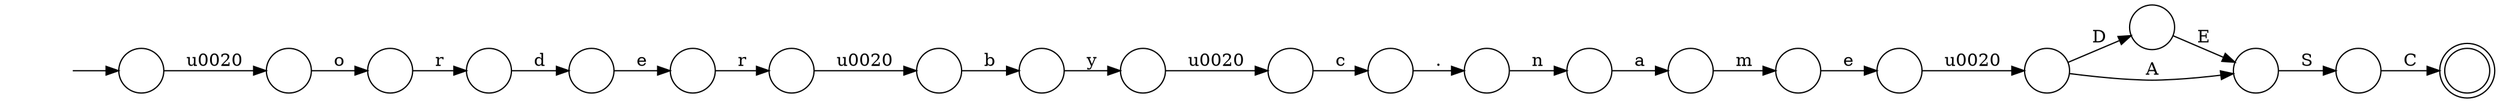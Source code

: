 digraph Automaton {
  rankdir = LR;
  0 [shape=circle,label=""];
  0 -> 16 [label="E"]
  1 [shape=circle,label=""];
  1 -> 13 [label="m"]
  2 [shape=circle,label=""];
  2 -> 1 [label="a"]
  3 [shape=circle,label=""];
  initial [shape=plaintext,label=""];
  initial -> 3
  3 -> 20 [label="\u0020"]
  4 [shape=circle,label=""];
  4 -> 21 [label="r"]
  5 [shape=circle,label=""];
  5 -> 7 [label="y"]
  6 [shape=circle,label=""];
  6 -> 16 [label="A"]
  6 -> 0 [label="D"]
  7 [shape=circle,label=""];
  7 -> 18 [label="\u0020"]
  8 [shape=circle,label=""];
  8 -> 14 [label="."]
  9 [shape=circle,label=""];
  9 -> 6 [label="\u0020"]
  10 [shape=doublecircle,label=""];
  11 [shape=circle,label=""];
  11 -> 5 [label="b"]
  12 [shape=circle,label=""];
  12 -> 11 [label="\u0020"]
  13 [shape=circle,label=""];
  13 -> 9 [label="e"]
  14 [shape=circle,label=""];
  14 -> 2 [label="n"]
  15 [shape=circle,label=""];
  15 -> 17 [label="e"]
  16 [shape=circle,label=""];
  16 -> 19 [label="S"]
  17 [shape=circle,label=""];
  17 -> 12 [label="r"]
  18 [shape=circle,label=""];
  18 -> 8 [label="c"]
  19 [shape=circle,label=""];
  19 -> 10 [label="C"]
  20 [shape=circle,label=""];
  20 -> 4 [label="o"]
  21 [shape=circle,label=""];
  21 -> 15 [label="d"]
}

